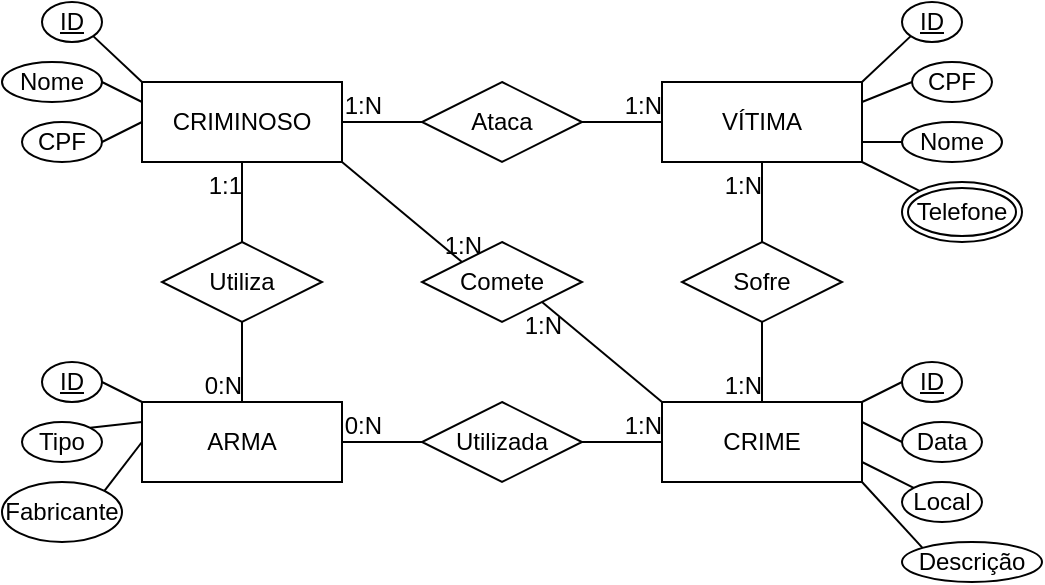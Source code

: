 <mxfile version="13.7.9" type="github">
  <diagram id="vHb7WJPGasfse1b6LY0Q" name="Page-1">
    <mxGraphModel dx="684" dy="582" grid="1" gridSize="10" guides="1" tooltips="1" connect="1" arrows="1" fold="1" page="1" pageScale="1" pageWidth="827" pageHeight="1169" math="0" shadow="0">
      <root>
        <mxCell id="0" />
        <mxCell id="1" parent="0" />
        <mxCell id="WrCYQ_l7hpdQbMR-ZwQK-1" value="VÍTIMA" style="whiteSpace=wrap;html=1;align=center;shadow=0;" vertex="1" parent="1">
          <mxGeometry x="400" y="110" width="100" height="40" as="geometry" />
        </mxCell>
        <mxCell id="WrCYQ_l7hpdQbMR-ZwQK-2" value="CRIMINOSO" style="whiteSpace=wrap;html=1;align=center;shadow=0;" vertex="1" parent="1">
          <mxGeometry x="140" y="110" width="100" height="40" as="geometry" />
        </mxCell>
        <mxCell id="WrCYQ_l7hpdQbMR-ZwQK-3" value="Ataca" style="shape=rhombus;perimeter=rhombusPerimeter;whiteSpace=wrap;html=1;align=center;shadow=0;" vertex="1" parent="1">
          <mxGeometry x="280" y="110" width="80" height="40" as="geometry" />
        </mxCell>
        <mxCell id="WrCYQ_l7hpdQbMR-ZwQK-4" value="" style="endArrow=none;html=1;rounded=0;exitX=1;exitY=0.5;exitDx=0;exitDy=0;entryX=0;entryY=0.5;entryDx=0;entryDy=0;shadow=0;" edge="1" parent="1" source="WrCYQ_l7hpdQbMR-ZwQK-2" target="WrCYQ_l7hpdQbMR-ZwQK-3">
          <mxGeometry relative="1" as="geometry">
            <mxPoint x="390" y="370" as="sourcePoint" />
            <mxPoint x="550" y="370" as="targetPoint" />
          </mxGeometry>
        </mxCell>
        <mxCell id="WrCYQ_l7hpdQbMR-ZwQK-5" value="1:N" style="resizable=0;html=1;align=right;verticalAlign=bottom;shadow=0;" connectable="0" vertex="1" parent="WrCYQ_l7hpdQbMR-ZwQK-4">
          <mxGeometry x="1" relative="1" as="geometry">
            <mxPoint x="-20" as="offset" />
          </mxGeometry>
        </mxCell>
        <mxCell id="WrCYQ_l7hpdQbMR-ZwQK-6" value="" style="endArrow=none;html=1;rounded=0;exitX=1;exitY=0.5;exitDx=0;exitDy=0;entryX=0;entryY=0.5;entryDx=0;entryDy=0;shadow=0;" edge="1" parent="1" source="WrCYQ_l7hpdQbMR-ZwQK-3" target="WrCYQ_l7hpdQbMR-ZwQK-1">
          <mxGeometry relative="1" as="geometry">
            <mxPoint x="390" y="370" as="sourcePoint" />
            <mxPoint x="550" y="370" as="targetPoint" />
          </mxGeometry>
        </mxCell>
        <mxCell id="WrCYQ_l7hpdQbMR-ZwQK-7" value="1:N" style="resizable=0;html=1;align=right;verticalAlign=bottom;shadow=0;" connectable="0" vertex="1" parent="WrCYQ_l7hpdQbMR-ZwQK-6">
          <mxGeometry x="1" relative="1" as="geometry" />
        </mxCell>
        <mxCell id="WrCYQ_l7hpdQbMR-ZwQK-9" value="ARMA" style="whiteSpace=wrap;html=1;align=center;shadow=0;" vertex="1" parent="1">
          <mxGeometry x="140" y="270" width="100" height="40" as="geometry" />
        </mxCell>
        <mxCell id="WrCYQ_l7hpdQbMR-ZwQK-10" value="Utiliza" style="shape=rhombus;perimeter=rhombusPerimeter;whiteSpace=wrap;html=1;align=center;shadow=0;" vertex="1" parent="1">
          <mxGeometry x="150" y="190" width="80" height="40" as="geometry" />
        </mxCell>
        <mxCell id="WrCYQ_l7hpdQbMR-ZwQK-13" value="" style="endArrow=none;html=1;rounded=0;exitX=0.5;exitY=1;exitDx=0;exitDy=0;entryX=0.5;entryY=0;entryDx=0;entryDy=0;shadow=0;" edge="1" parent="1" source="WrCYQ_l7hpdQbMR-ZwQK-10" target="WrCYQ_l7hpdQbMR-ZwQK-9">
          <mxGeometry relative="1" as="geometry">
            <mxPoint x="390" y="370" as="sourcePoint" />
            <mxPoint x="550" y="370" as="targetPoint" />
          </mxGeometry>
        </mxCell>
        <mxCell id="WrCYQ_l7hpdQbMR-ZwQK-14" value="0:N" style="resizable=0;html=1;align=right;verticalAlign=bottom;shadow=0;" connectable="0" vertex="1" parent="WrCYQ_l7hpdQbMR-ZwQK-13">
          <mxGeometry x="1" relative="1" as="geometry">
            <mxPoint as="offset" />
          </mxGeometry>
        </mxCell>
        <mxCell id="WrCYQ_l7hpdQbMR-ZwQK-15" value="" style="endArrow=none;html=1;rounded=0;exitX=0.5;exitY=1;exitDx=0;exitDy=0;entryX=0.5;entryY=0;entryDx=0;entryDy=0;shadow=0;" edge="1" parent="1" source="WrCYQ_l7hpdQbMR-ZwQK-2" target="WrCYQ_l7hpdQbMR-ZwQK-10">
          <mxGeometry relative="1" as="geometry">
            <mxPoint x="240" y="210" as="sourcePoint" />
            <mxPoint x="550" y="370" as="targetPoint" />
          </mxGeometry>
        </mxCell>
        <mxCell id="WrCYQ_l7hpdQbMR-ZwQK-16" value="1:1" style="resizable=0;html=1;align=right;verticalAlign=bottom;shadow=0;" connectable="0" vertex="1" parent="WrCYQ_l7hpdQbMR-ZwQK-15">
          <mxGeometry x="1" relative="1" as="geometry">
            <mxPoint y="-20" as="offset" />
          </mxGeometry>
        </mxCell>
        <mxCell id="WrCYQ_l7hpdQbMR-ZwQK-20" value="Utilizada" style="shape=rhombus;perimeter=rhombusPerimeter;whiteSpace=wrap;html=1;align=center;shadow=0;" vertex="1" parent="1">
          <mxGeometry x="280" y="270" width="80" height="40" as="geometry" />
        </mxCell>
        <mxCell id="WrCYQ_l7hpdQbMR-ZwQK-23" value="CRIME" style="whiteSpace=wrap;html=1;align=center;shadow=0;" vertex="1" parent="1">
          <mxGeometry x="400" y="270" width="100" height="40" as="geometry" />
        </mxCell>
        <mxCell id="WrCYQ_l7hpdQbMR-ZwQK-25" value="Sofre" style="shape=rhombus;perimeter=rhombusPerimeter;whiteSpace=wrap;html=1;align=center;shadow=0;" vertex="1" parent="1">
          <mxGeometry x="410" y="190" width="80" height="40" as="geometry" />
        </mxCell>
        <mxCell id="WrCYQ_l7hpdQbMR-ZwQK-26" value="Comete" style="shape=rhombus;perimeter=rhombusPerimeter;whiteSpace=wrap;html=1;align=center;shadow=0;" vertex="1" parent="1">
          <mxGeometry x="280" y="190" width="80" height="40" as="geometry" />
        </mxCell>
        <mxCell id="WrCYQ_l7hpdQbMR-ZwQK-30" value="" style="endArrow=none;html=1;rounded=0;exitX=1;exitY=1;exitDx=0;exitDy=0;entryX=0;entryY=0;entryDx=0;entryDy=0;shadow=0;" edge="1" parent="1" source="WrCYQ_l7hpdQbMR-ZwQK-2" target="WrCYQ_l7hpdQbMR-ZwQK-26">
          <mxGeometry relative="1" as="geometry">
            <mxPoint x="540" y="490" as="sourcePoint" />
            <mxPoint x="580" y="490" as="targetPoint" />
          </mxGeometry>
        </mxCell>
        <mxCell id="WrCYQ_l7hpdQbMR-ZwQK-31" value="1:N" style="resizable=0;html=1;align=right;verticalAlign=bottom;shadow=0;" connectable="0" vertex="1" parent="WrCYQ_l7hpdQbMR-ZwQK-30">
          <mxGeometry x="1" relative="1" as="geometry">
            <mxPoint x="10.08" y="0.07" as="offset" />
          </mxGeometry>
        </mxCell>
        <mxCell id="WrCYQ_l7hpdQbMR-ZwQK-32" value="" style="endArrow=none;html=1;rounded=0;entryX=0;entryY=0.5;entryDx=0;entryDy=0;exitX=1;exitY=0.5;exitDx=0;exitDy=0;shadow=0;" edge="1" parent="1" source="WrCYQ_l7hpdQbMR-ZwQK-20" target="WrCYQ_l7hpdQbMR-ZwQK-23">
          <mxGeometry relative="1" as="geometry">
            <mxPoint x="280" y="420" as="sourcePoint" />
            <mxPoint x="320" y="420" as="targetPoint" />
          </mxGeometry>
        </mxCell>
        <mxCell id="WrCYQ_l7hpdQbMR-ZwQK-33" value="1:N" style="resizable=0;html=1;align=right;verticalAlign=bottom;shadow=0;" connectable="0" vertex="1" parent="WrCYQ_l7hpdQbMR-ZwQK-32">
          <mxGeometry x="1" relative="1" as="geometry">
            <mxPoint x="50" y="-120" as="offset" />
          </mxGeometry>
        </mxCell>
        <mxCell id="WrCYQ_l7hpdQbMR-ZwQK-34" value="" style="endArrow=none;html=1;rounded=0;entryX=1;entryY=0.5;entryDx=0;entryDy=0;exitX=0;exitY=0.5;exitDx=0;exitDy=0;shadow=0;" edge="1" parent="1" source="WrCYQ_l7hpdQbMR-ZwQK-20" target="WrCYQ_l7hpdQbMR-ZwQK-9">
          <mxGeometry relative="1" as="geometry">
            <mxPoint x="300" y="289.5" as="sourcePoint" />
            <mxPoint x="260" y="289.5" as="targetPoint" />
          </mxGeometry>
        </mxCell>
        <mxCell id="WrCYQ_l7hpdQbMR-ZwQK-35" value="0:N" style="resizable=0;html=1;align=right;verticalAlign=bottom;shadow=0;" connectable="0" vertex="1" parent="WrCYQ_l7hpdQbMR-ZwQK-34">
          <mxGeometry x="1" relative="1" as="geometry">
            <mxPoint x="20" as="offset" />
          </mxGeometry>
        </mxCell>
        <mxCell id="WrCYQ_l7hpdQbMR-ZwQK-36" value="" style="endArrow=none;html=1;rounded=0;exitX=0.5;exitY=0;exitDx=0;exitDy=0;entryX=0.5;entryY=1;entryDx=0;entryDy=0;shadow=0;" edge="1" parent="1" source="WrCYQ_l7hpdQbMR-ZwQK-25" target="WrCYQ_l7hpdQbMR-ZwQK-1">
          <mxGeometry relative="1" as="geometry">
            <mxPoint x="670" y="230" as="sourcePoint" />
            <mxPoint x="630" y="170" as="targetPoint" />
          </mxGeometry>
        </mxCell>
        <mxCell id="WrCYQ_l7hpdQbMR-ZwQK-37" value="1:N" style="resizable=0;html=1;align=right;verticalAlign=bottom;shadow=0;" connectable="0" vertex="1" parent="WrCYQ_l7hpdQbMR-ZwQK-36">
          <mxGeometry x="1" relative="1" as="geometry">
            <mxPoint x="-50" y="140" as="offset" />
          </mxGeometry>
        </mxCell>
        <mxCell id="WrCYQ_l7hpdQbMR-ZwQK-38" value="" style="endArrow=none;html=1;rounded=0;entryX=0.5;entryY=1;entryDx=0;entryDy=0;exitX=0.5;exitY=0;exitDx=0;exitDy=0;shadow=0;" edge="1" parent="1" source="WrCYQ_l7hpdQbMR-ZwQK-23" target="WrCYQ_l7hpdQbMR-ZwQK-25">
          <mxGeometry relative="1" as="geometry">
            <mxPoint x="440" y="270" as="sourcePoint" />
            <mxPoint x="580" y="570" as="targetPoint" />
          </mxGeometry>
        </mxCell>
        <mxCell id="WrCYQ_l7hpdQbMR-ZwQK-39" value="1:N" style="resizable=0;html=1;align=right;verticalAlign=bottom;shadow=0;" connectable="0" vertex="1" parent="WrCYQ_l7hpdQbMR-ZwQK-38">
          <mxGeometry x="1" relative="1" as="geometry">
            <mxPoint y="40" as="offset" />
          </mxGeometry>
        </mxCell>
        <mxCell id="WrCYQ_l7hpdQbMR-ZwQK-40" value="" style="endArrow=none;html=1;rounded=0;exitX=1;exitY=1;exitDx=0;exitDy=0;entryX=0;entryY=0;entryDx=0;entryDy=0;shadow=0;" edge="1" parent="1" source="WrCYQ_l7hpdQbMR-ZwQK-26" target="WrCYQ_l7hpdQbMR-ZwQK-23">
          <mxGeometry relative="1" as="geometry">
            <mxPoint x="690" y="570" as="sourcePoint" />
            <mxPoint x="850" y="570" as="targetPoint" />
          </mxGeometry>
        </mxCell>
        <mxCell id="WrCYQ_l7hpdQbMR-ZwQK-41" value="1:N" style="resizable=0;html=1;align=right;verticalAlign=bottom;shadow=0;" connectable="0" vertex="1" parent="WrCYQ_l7hpdQbMR-ZwQK-40">
          <mxGeometry x="1" relative="1" as="geometry">
            <mxPoint x="-49.92" y="-29.93" as="offset" />
          </mxGeometry>
        </mxCell>
        <mxCell id="WrCYQ_l7hpdQbMR-ZwQK-43" value="ID" style="ellipse;whiteSpace=wrap;html=1;align=center;fontStyle=4;shadow=0;" vertex="1" parent="1">
          <mxGeometry x="90" y="70" width="30" height="20" as="geometry" />
        </mxCell>
        <mxCell id="WrCYQ_l7hpdQbMR-ZwQK-44" value="CPF" style="ellipse;whiteSpace=wrap;html=1;align=center;shadow=0;" vertex="1" parent="1">
          <mxGeometry x="80" y="130" width="40" height="20" as="geometry" />
        </mxCell>
        <mxCell id="WrCYQ_l7hpdQbMR-ZwQK-45" value="Nome" style="ellipse;whiteSpace=wrap;html=1;align=center;shadow=0;" vertex="1" parent="1">
          <mxGeometry x="70" y="100" width="50" height="20" as="geometry" />
        </mxCell>
        <mxCell id="WrCYQ_l7hpdQbMR-ZwQK-47" value="" style="endArrow=none;html=1;rounded=0;exitX=1;exitY=0.5;exitDx=0;exitDy=0;entryX=0;entryY=0.5;entryDx=0;entryDy=0;shadow=0;" edge="1" parent="1" source="WrCYQ_l7hpdQbMR-ZwQK-44" target="WrCYQ_l7hpdQbMR-ZwQK-2">
          <mxGeometry relative="1" as="geometry">
            <mxPoint x="290" y="240" as="sourcePoint" />
            <mxPoint x="450" y="240" as="targetPoint" />
          </mxGeometry>
        </mxCell>
        <mxCell id="WrCYQ_l7hpdQbMR-ZwQK-48" value="" style="endArrow=none;html=1;rounded=0;exitX=1;exitY=0.5;exitDx=0;exitDy=0;entryX=0;entryY=0.25;entryDx=0;entryDy=0;shadow=0;" edge="1" parent="1" source="WrCYQ_l7hpdQbMR-ZwQK-45" target="WrCYQ_l7hpdQbMR-ZwQK-2">
          <mxGeometry relative="1" as="geometry">
            <mxPoint x="290" y="240" as="sourcePoint" />
            <mxPoint x="450" y="240" as="targetPoint" />
          </mxGeometry>
        </mxCell>
        <mxCell id="WrCYQ_l7hpdQbMR-ZwQK-49" value="" style="endArrow=none;html=1;rounded=0;exitX=1;exitY=1;exitDx=0;exitDy=0;entryX=0;entryY=0;entryDx=0;entryDy=0;shadow=0;" edge="1" parent="1" source="WrCYQ_l7hpdQbMR-ZwQK-43" target="WrCYQ_l7hpdQbMR-ZwQK-2">
          <mxGeometry relative="1" as="geometry">
            <mxPoint x="290" y="240" as="sourcePoint" />
            <mxPoint x="450" y="240" as="targetPoint" />
          </mxGeometry>
        </mxCell>
        <mxCell id="WrCYQ_l7hpdQbMR-ZwQK-50" value="ID" style="ellipse;whiteSpace=wrap;html=1;align=center;fontStyle=4;shadow=0;" vertex="1" parent="1">
          <mxGeometry x="520" y="70" width="30" height="20" as="geometry" />
        </mxCell>
        <mxCell id="WrCYQ_l7hpdQbMR-ZwQK-51" value="CPF" style="ellipse;whiteSpace=wrap;html=1;align=center;shadow=0;" vertex="1" parent="1">
          <mxGeometry x="525" y="100" width="40" height="20" as="geometry" />
        </mxCell>
        <mxCell id="WrCYQ_l7hpdQbMR-ZwQK-52" value="Nome" style="ellipse;whiteSpace=wrap;html=1;align=center;shadow=0;" vertex="1" parent="1">
          <mxGeometry x="520" y="130" width="50" height="20" as="geometry" />
        </mxCell>
        <mxCell id="WrCYQ_l7hpdQbMR-ZwQK-53" value="Telefone" style="ellipse;shape=doubleEllipse;margin=3;whiteSpace=wrap;html=1;align=center;shadow=0;" vertex="1" parent="1">
          <mxGeometry x="520" y="160" width="60" height="30" as="geometry" />
        </mxCell>
        <mxCell id="WrCYQ_l7hpdQbMR-ZwQK-54" value="" style="endArrow=none;html=1;rounded=0;exitX=0;exitY=0;exitDx=0;exitDy=0;entryX=1;entryY=1;entryDx=0;entryDy=0;shadow=0;" edge="1" parent="1" source="WrCYQ_l7hpdQbMR-ZwQK-53" target="WrCYQ_l7hpdQbMR-ZwQK-1">
          <mxGeometry relative="1" as="geometry">
            <mxPoint x="370" y="180" as="sourcePoint" />
            <mxPoint x="530" y="180" as="targetPoint" />
          </mxGeometry>
        </mxCell>
        <mxCell id="WrCYQ_l7hpdQbMR-ZwQK-55" value="" style="endArrow=none;html=1;rounded=0;exitX=0;exitY=0.5;exitDx=0;exitDy=0;entryX=1;entryY=0.25;entryDx=0;entryDy=0;shadow=0;" edge="1" parent="1" source="WrCYQ_l7hpdQbMR-ZwQK-51" target="WrCYQ_l7hpdQbMR-ZwQK-1">
          <mxGeometry relative="1" as="geometry">
            <mxPoint x="370" y="180" as="sourcePoint" />
            <mxPoint x="530" y="180" as="targetPoint" />
          </mxGeometry>
        </mxCell>
        <mxCell id="WrCYQ_l7hpdQbMR-ZwQK-56" value="" style="endArrow=none;html=1;rounded=0;exitX=0;exitY=0.5;exitDx=0;exitDy=0;entryX=1;entryY=0.75;entryDx=0;entryDy=0;shadow=0;" edge="1" parent="1" source="WrCYQ_l7hpdQbMR-ZwQK-52" target="WrCYQ_l7hpdQbMR-ZwQK-1">
          <mxGeometry relative="1" as="geometry">
            <mxPoint x="370" y="180" as="sourcePoint" />
            <mxPoint x="530" y="180" as="targetPoint" />
          </mxGeometry>
        </mxCell>
        <mxCell id="WrCYQ_l7hpdQbMR-ZwQK-57" value="" style="endArrow=none;html=1;rounded=0;exitX=0;exitY=1;exitDx=0;exitDy=0;entryX=1;entryY=0;entryDx=0;entryDy=0;shadow=0;" edge="1" parent="1" source="WrCYQ_l7hpdQbMR-ZwQK-50" target="WrCYQ_l7hpdQbMR-ZwQK-1">
          <mxGeometry relative="1" as="geometry">
            <mxPoint x="370" y="180" as="sourcePoint" />
            <mxPoint x="530" y="180" as="targetPoint" />
          </mxGeometry>
        </mxCell>
        <mxCell id="WrCYQ_l7hpdQbMR-ZwQK-58" value="ID" style="ellipse;whiteSpace=wrap;html=1;align=center;fontStyle=4;shadow=0;" vertex="1" parent="1">
          <mxGeometry x="90" y="250" width="30" height="20" as="geometry" />
        </mxCell>
        <mxCell id="WrCYQ_l7hpdQbMR-ZwQK-59" value="Fabricante" style="ellipse;whiteSpace=wrap;html=1;align=center;shadow=0;" vertex="1" parent="1">
          <mxGeometry x="70" y="310" width="60" height="30" as="geometry" />
        </mxCell>
        <mxCell id="WrCYQ_l7hpdQbMR-ZwQK-60" value="Tipo" style="ellipse;whiteSpace=wrap;html=1;align=center;shadow=0;" vertex="1" parent="1">
          <mxGeometry x="80" y="280" width="40" height="20" as="geometry" />
        </mxCell>
        <mxCell id="WrCYQ_l7hpdQbMR-ZwQK-61" value="" style="endArrow=none;html=1;rounded=0;exitX=0;exitY=0.25;exitDx=0;exitDy=0;entryX=1;entryY=0;entryDx=0;entryDy=0;shadow=0;" edge="1" parent="1" source="WrCYQ_l7hpdQbMR-ZwQK-9" target="WrCYQ_l7hpdQbMR-ZwQK-60">
          <mxGeometry relative="1" as="geometry">
            <mxPoint x="270" y="280" as="sourcePoint" />
            <mxPoint x="430" y="280" as="targetPoint" />
          </mxGeometry>
        </mxCell>
        <mxCell id="WrCYQ_l7hpdQbMR-ZwQK-62" value="" style="endArrow=none;html=1;rounded=0;entryX=1;entryY=0;entryDx=0;entryDy=0;shadow=0;" edge="1" parent="1" target="WrCYQ_l7hpdQbMR-ZwQK-59">
          <mxGeometry relative="1" as="geometry">
            <mxPoint x="140" y="290" as="sourcePoint" />
            <mxPoint x="430" y="280" as="targetPoint" />
          </mxGeometry>
        </mxCell>
        <mxCell id="WrCYQ_l7hpdQbMR-ZwQK-63" value="" style="endArrow=none;html=1;rounded=0;exitX=0;exitY=0;exitDx=0;exitDy=0;entryX=1;entryY=0.5;entryDx=0;entryDy=0;shadow=0;" edge="1" parent="1" source="WrCYQ_l7hpdQbMR-ZwQK-9" target="WrCYQ_l7hpdQbMR-ZwQK-58">
          <mxGeometry relative="1" as="geometry">
            <mxPoint x="270" y="280" as="sourcePoint" />
            <mxPoint x="430" y="280" as="targetPoint" />
          </mxGeometry>
        </mxCell>
        <mxCell id="WrCYQ_l7hpdQbMR-ZwQK-64" value="ID" style="ellipse;whiteSpace=wrap;html=1;align=center;fontStyle=4;shadow=0;" vertex="1" parent="1">
          <mxGeometry x="520" y="250" width="30" height="20" as="geometry" />
        </mxCell>
        <mxCell id="WrCYQ_l7hpdQbMR-ZwQK-65" value="Local" style="ellipse;whiteSpace=wrap;html=1;align=center;shadow=0;" vertex="1" parent="1">
          <mxGeometry x="520" y="310" width="40" height="20" as="geometry" />
        </mxCell>
        <mxCell id="WrCYQ_l7hpdQbMR-ZwQK-66" value="Data" style="ellipse;whiteSpace=wrap;html=1;align=center;shadow=0;" vertex="1" parent="1">
          <mxGeometry x="520" y="280" width="40" height="20" as="geometry" />
        </mxCell>
        <mxCell id="WrCYQ_l7hpdQbMR-ZwQK-67" value="Descrição" style="ellipse;whiteSpace=wrap;html=1;align=center;shadow=0;" vertex="1" parent="1">
          <mxGeometry x="520" y="340" width="70" height="20" as="geometry" />
        </mxCell>
        <mxCell id="WrCYQ_l7hpdQbMR-ZwQK-68" value="" style="endArrow=none;html=1;rounded=0;entryX=1;entryY=1;entryDx=0;entryDy=0;exitX=0;exitY=0;exitDx=0;exitDy=0;shadow=0;" edge="1" parent="1" source="WrCYQ_l7hpdQbMR-ZwQK-67" target="WrCYQ_l7hpdQbMR-ZwQK-23">
          <mxGeometry relative="1" as="geometry">
            <mxPoint x="270" y="280" as="sourcePoint" />
            <mxPoint x="430" y="280" as="targetPoint" />
          </mxGeometry>
        </mxCell>
        <mxCell id="WrCYQ_l7hpdQbMR-ZwQK-69" value="" style="endArrow=none;html=1;rounded=0;exitX=0;exitY=0.5;exitDx=0;exitDy=0;entryX=1;entryY=0.25;entryDx=0;entryDy=0;shadow=0;" edge="1" parent="1" source="WrCYQ_l7hpdQbMR-ZwQK-66" target="WrCYQ_l7hpdQbMR-ZwQK-23">
          <mxGeometry relative="1" as="geometry">
            <mxPoint x="270" y="280" as="sourcePoint" />
            <mxPoint x="430" y="280" as="targetPoint" />
          </mxGeometry>
        </mxCell>
        <mxCell id="WrCYQ_l7hpdQbMR-ZwQK-70" value="" style="endArrow=none;html=1;rounded=0;exitX=1;exitY=0;exitDx=0;exitDy=0;entryX=0;entryY=0.5;entryDx=0;entryDy=0;shadow=0;" edge="1" parent="1" source="WrCYQ_l7hpdQbMR-ZwQK-23" target="WrCYQ_l7hpdQbMR-ZwQK-64">
          <mxGeometry relative="1" as="geometry">
            <mxPoint x="270" y="280" as="sourcePoint" />
            <mxPoint x="410" y="340" as="targetPoint" />
          </mxGeometry>
        </mxCell>
        <mxCell id="WrCYQ_l7hpdQbMR-ZwQK-71" value="" style="endArrow=none;html=1;rounded=0;entryX=0;entryY=0;entryDx=0;entryDy=0;exitX=1;exitY=0.75;exitDx=0;exitDy=0;shadow=0;" edge="1" parent="1" source="WrCYQ_l7hpdQbMR-ZwQK-23" target="WrCYQ_l7hpdQbMR-ZwQK-65">
          <mxGeometry relative="1" as="geometry">
            <mxPoint x="270" y="280" as="sourcePoint" />
            <mxPoint x="430" y="280" as="targetPoint" />
          </mxGeometry>
        </mxCell>
      </root>
    </mxGraphModel>
  </diagram>
</mxfile>
